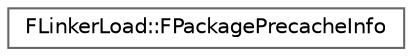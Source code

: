 digraph "Graphical Class Hierarchy"
{
 // INTERACTIVE_SVG=YES
 // LATEX_PDF_SIZE
  bgcolor="transparent";
  edge [fontname=Helvetica,fontsize=10,labelfontname=Helvetica,labelfontsize=10];
  node [fontname=Helvetica,fontsize=10,shape=box,height=0.2,width=0.4];
  rankdir="LR";
  Node0 [id="Node000000",label="FLinkerLoad::FPackagePrecacheInfo",height=0.2,width=0.4,color="grey40", fillcolor="white", style="filled",URL="$d7/d1a/structFLinkerLoad_1_1FPackagePrecacheInfo.html",tooltip="Helper struct to keep track of background file reads."];
}
